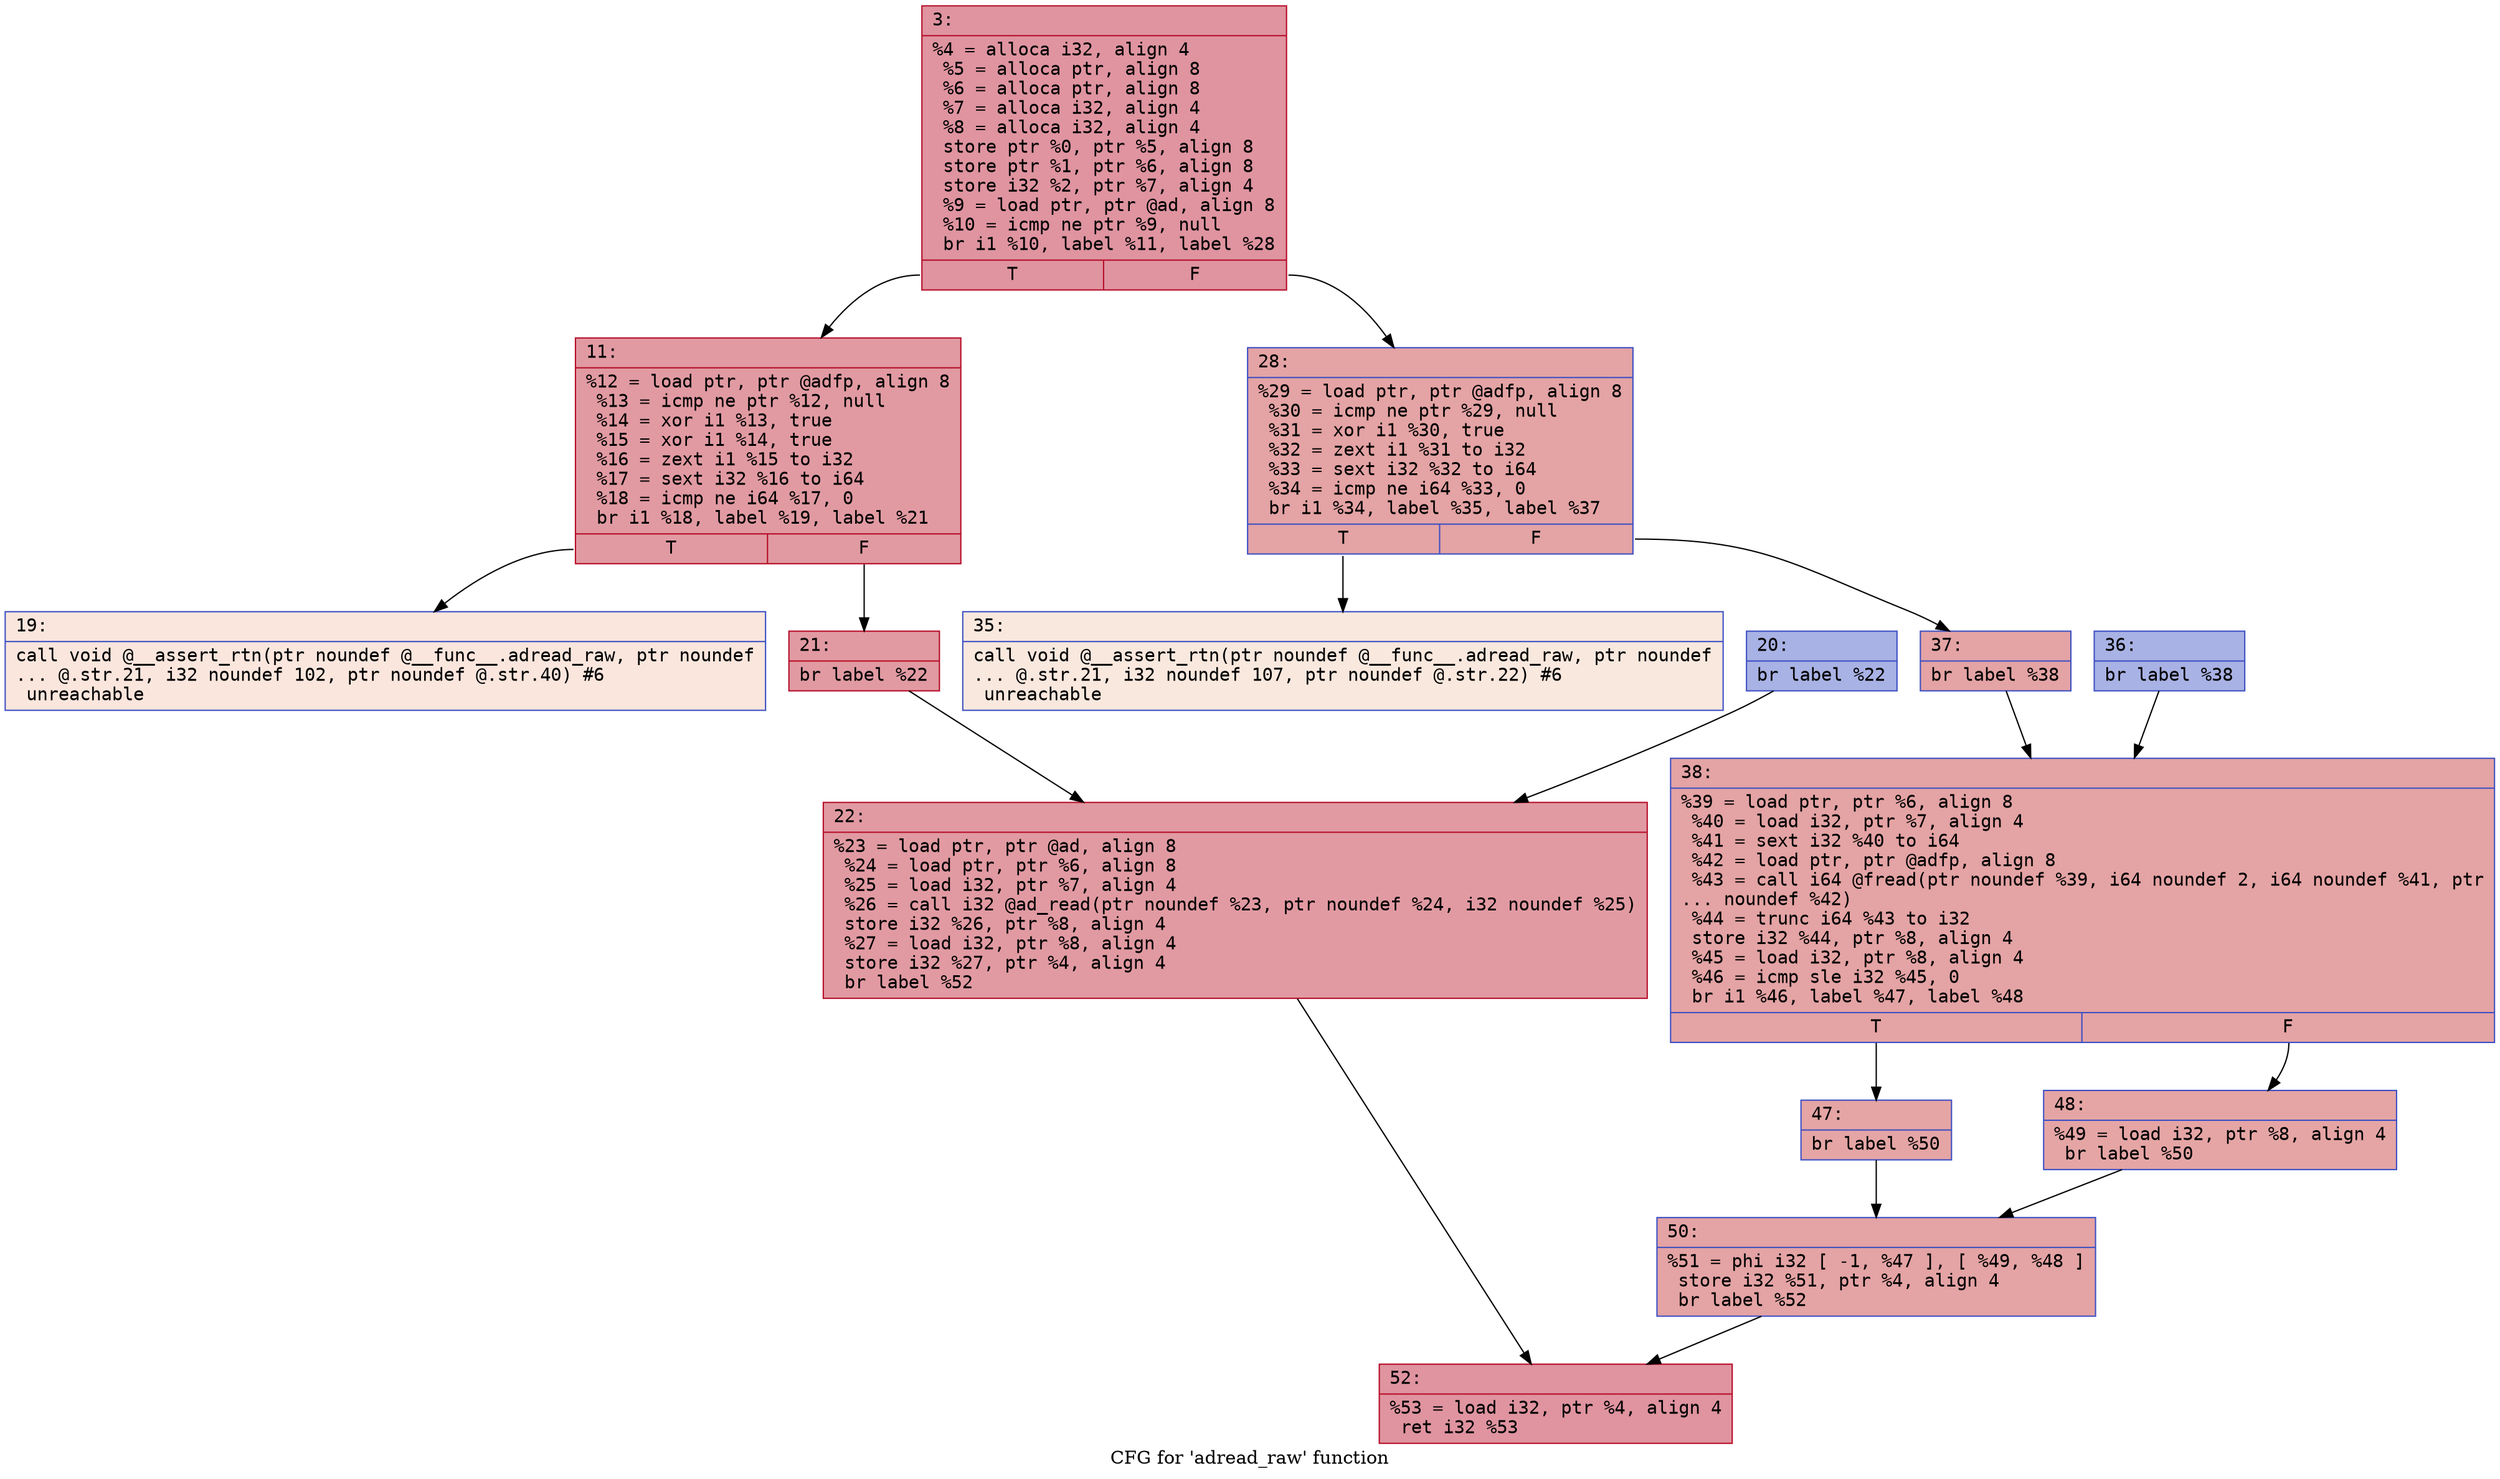 digraph "CFG for 'adread_raw' function" {
	label="CFG for 'adread_raw' function";

	Node0x600002b151d0 [shape=record,color="#b70d28ff", style=filled, fillcolor="#b70d2870" fontname="Courier",label="{3:\l|  %4 = alloca i32, align 4\l  %5 = alloca ptr, align 8\l  %6 = alloca ptr, align 8\l  %7 = alloca i32, align 4\l  %8 = alloca i32, align 4\l  store ptr %0, ptr %5, align 8\l  store ptr %1, ptr %6, align 8\l  store i32 %2, ptr %7, align 4\l  %9 = load ptr, ptr @ad, align 8\l  %10 = icmp ne ptr %9, null\l  br i1 %10, label %11, label %28\l|{<s0>T|<s1>F}}"];
	Node0x600002b151d0:s0 -> Node0x600002b15540[tooltip="3 -> 11\nProbability 62.50%" ];
	Node0x600002b151d0:s1 -> Node0x600002b156d0[tooltip="3 -> 28\nProbability 37.50%" ];
	Node0x600002b15540 [shape=record,color="#b70d28ff", style=filled, fillcolor="#bb1b2c70" fontname="Courier",label="{11:\l|  %12 = load ptr, ptr @adfp, align 8\l  %13 = icmp ne ptr %12, null\l  %14 = xor i1 %13, true\l  %15 = xor i1 %14, true\l  %16 = zext i1 %15 to i32\l  %17 = sext i32 %16 to i64\l  %18 = icmp ne i64 %17, 0\l  br i1 %18, label %19, label %21\l|{<s0>T|<s1>F}}"];
	Node0x600002b15540:s0 -> Node0x600002b15590[tooltip="11 -> 19\nProbability 0.00%" ];
	Node0x600002b15540:s1 -> Node0x600002b15630[tooltip="11 -> 21\nProbability 100.00%" ];
	Node0x600002b15590 [shape=record,color="#3d50c3ff", style=filled, fillcolor="#f3c7b170" fontname="Courier",label="{19:\l|  call void @__assert_rtn(ptr noundef @__func__.adread_raw, ptr noundef\l... @.str.21, i32 noundef 102, ptr noundef @.str.40) #6\l  unreachable\l}"];
	Node0x600002b155e0 [shape=record,color="#3d50c3ff", style=filled, fillcolor="#3d50c370" fontname="Courier",label="{20:\l|  br label %22\l}"];
	Node0x600002b155e0 -> Node0x600002b15680[tooltip="20 -> 22\nProbability 100.00%" ];
	Node0x600002b15630 [shape=record,color="#b70d28ff", style=filled, fillcolor="#bb1b2c70" fontname="Courier",label="{21:\l|  br label %22\l}"];
	Node0x600002b15630 -> Node0x600002b15680[tooltip="21 -> 22\nProbability 100.00%" ];
	Node0x600002b15680 [shape=record,color="#b70d28ff", style=filled, fillcolor="#bb1b2c70" fontname="Courier",label="{22:\l|  %23 = load ptr, ptr @ad, align 8\l  %24 = load ptr, ptr %6, align 8\l  %25 = load i32, ptr %7, align 4\l  %26 = call i32 @ad_read(ptr noundef %23, ptr noundef %24, i32 noundef %25)\l  store i32 %26, ptr %8, align 4\l  %27 = load i32, ptr %8, align 4\l  store i32 %27, ptr %4, align 4\l  br label %52\l}"];
	Node0x600002b15680 -> Node0x600002b15950[tooltip="22 -> 52\nProbability 100.00%" ];
	Node0x600002b156d0 [shape=record,color="#3d50c3ff", style=filled, fillcolor="#c32e3170" fontname="Courier",label="{28:\l|  %29 = load ptr, ptr @adfp, align 8\l  %30 = icmp ne ptr %29, null\l  %31 = xor i1 %30, true\l  %32 = zext i1 %31 to i32\l  %33 = sext i32 %32 to i64\l  %34 = icmp ne i64 %33, 0\l  br i1 %34, label %35, label %37\l|{<s0>T|<s1>F}}"];
	Node0x600002b156d0:s0 -> Node0x600002b15720[tooltip="28 -> 35\nProbability 0.00%" ];
	Node0x600002b156d0:s1 -> Node0x600002b157c0[tooltip="28 -> 37\nProbability 100.00%" ];
	Node0x600002b15720 [shape=record,color="#3d50c3ff", style=filled, fillcolor="#f2cab570" fontname="Courier",label="{35:\l|  call void @__assert_rtn(ptr noundef @__func__.adread_raw, ptr noundef\l... @.str.21, i32 noundef 107, ptr noundef @.str.22) #6\l  unreachable\l}"];
	Node0x600002b15770 [shape=record,color="#3d50c3ff", style=filled, fillcolor="#3d50c370" fontname="Courier",label="{36:\l|  br label %38\l}"];
	Node0x600002b15770 -> Node0x600002b15810[tooltip="36 -> 38\nProbability 100.00%" ];
	Node0x600002b157c0 [shape=record,color="#3d50c3ff", style=filled, fillcolor="#c32e3170" fontname="Courier",label="{37:\l|  br label %38\l}"];
	Node0x600002b157c0 -> Node0x600002b15810[tooltip="37 -> 38\nProbability 100.00%" ];
	Node0x600002b15810 [shape=record,color="#3d50c3ff", style=filled, fillcolor="#c32e3170" fontname="Courier",label="{38:\l|  %39 = load ptr, ptr %6, align 8\l  %40 = load i32, ptr %7, align 4\l  %41 = sext i32 %40 to i64\l  %42 = load ptr, ptr @adfp, align 8\l  %43 = call i64 @fread(ptr noundef %39, i64 noundef 2, i64 noundef %41, ptr\l... noundef %42)\l  %44 = trunc i64 %43 to i32\l  store i32 %44, ptr %8, align 4\l  %45 = load i32, ptr %8, align 4\l  %46 = icmp sle i32 %45, 0\l  br i1 %46, label %47, label %48\l|{<s0>T|<s1>F}}"];
	Node0x600002b15810:s0 -> Node0x600002b15860[tooltip="38 -> 47\nProbability 50.00%" ];
	Node0x600002b15810:s1 -> Node0x600002b158b0[tooltip="38 -> 48\nProbability 50.00%" ];
	Node0x600002b15860 [shape=record,color="#3d50c3ff", style=filled, fillcolor="#c5333470" fontname="Courier",label="{47:\l|  br label %50\l}"];
	Node0x600002b15860 -> Node0x600002b15900[tooltip="47 -> 50\nProbability 100.00%" ];
	Node0x600002b158b0 [shape=record,color="#3d50c3ff", style=filled, fillcolor="#c5333470" fontname="Courier",label="{48:\l|  %49 = load i32, ptr %8, align 4\l  br label %50\l}"];
	Node0x600002b158b0 -> Node0x600002b15900[tooltip="48 -> 50\nProbability 100.00%" ];
	Node0x600002b15900 [shape=record,color="#3d50c3ff", style=filled, fillcolor="#c32e3170" fontname="Courier",label="{50:\l|  %51 = phi i32 [ -1, %47 ], [ %49, %48 ]\l  store i32 %51, ptr %4, align 4\l  br label %52\l}"];
	Node0x600002b15900 -> Node0x600002b15950[tooltip="50 -> 52\nProbability 100.00%" ];
	Node0x600002b15950 [shape=record,color="#b70d28ff", style=filled, fillcolor="#b70d2870" fontname="Courier",label="{52:\l|  %53 = load i32, ptr %4, align 4\l  ret i32 %53\l}"];
}
